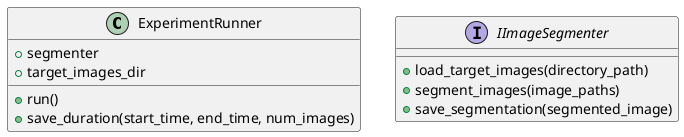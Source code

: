 @startuml
class ExperimentRunner {
    + segmenter
    + target_images_dir
    + run()
    + save_duration(start_time, end_time, num_images)
}

interface IImageSegmenter {
    + load_target_images(directory_path)
    + segment_images(image_paths)
    + save_segmentation(segmented_image)
}

@enduml

